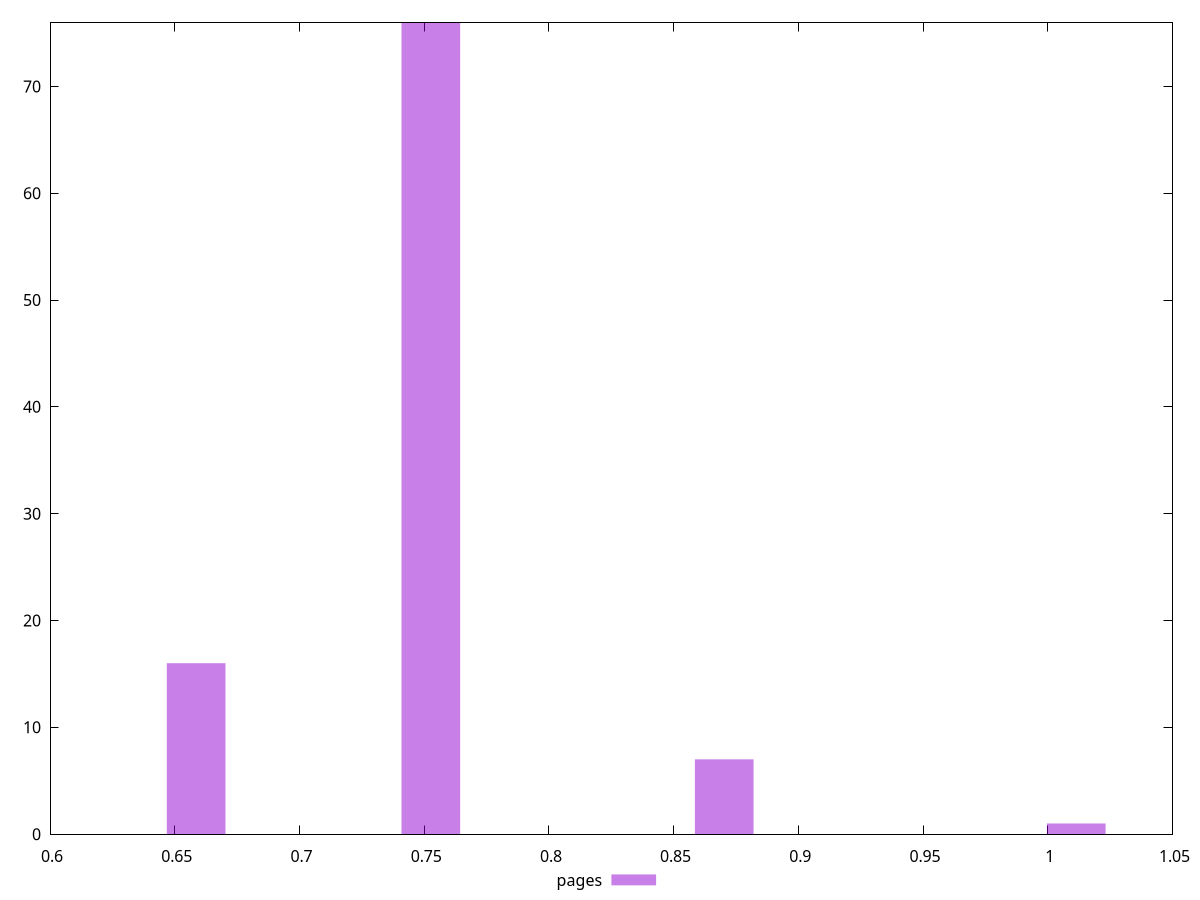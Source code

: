 $_pages <<EOF
1.0114089006625109 1
0.8702820773142537 7
0.6585918422918676 16
0.7526763911907058 76
EOF
set key outside below
set terminal pngcairo
set output "report_00006_2020-11-02T20-21-41.718Z/unminified-css/pages//hist.png"
set yrange [0:76]
set boxwidth 0.023521137224709558
set style fill transparent solid 0.5 noborder
plot $_pages title "pages" with boxes ,